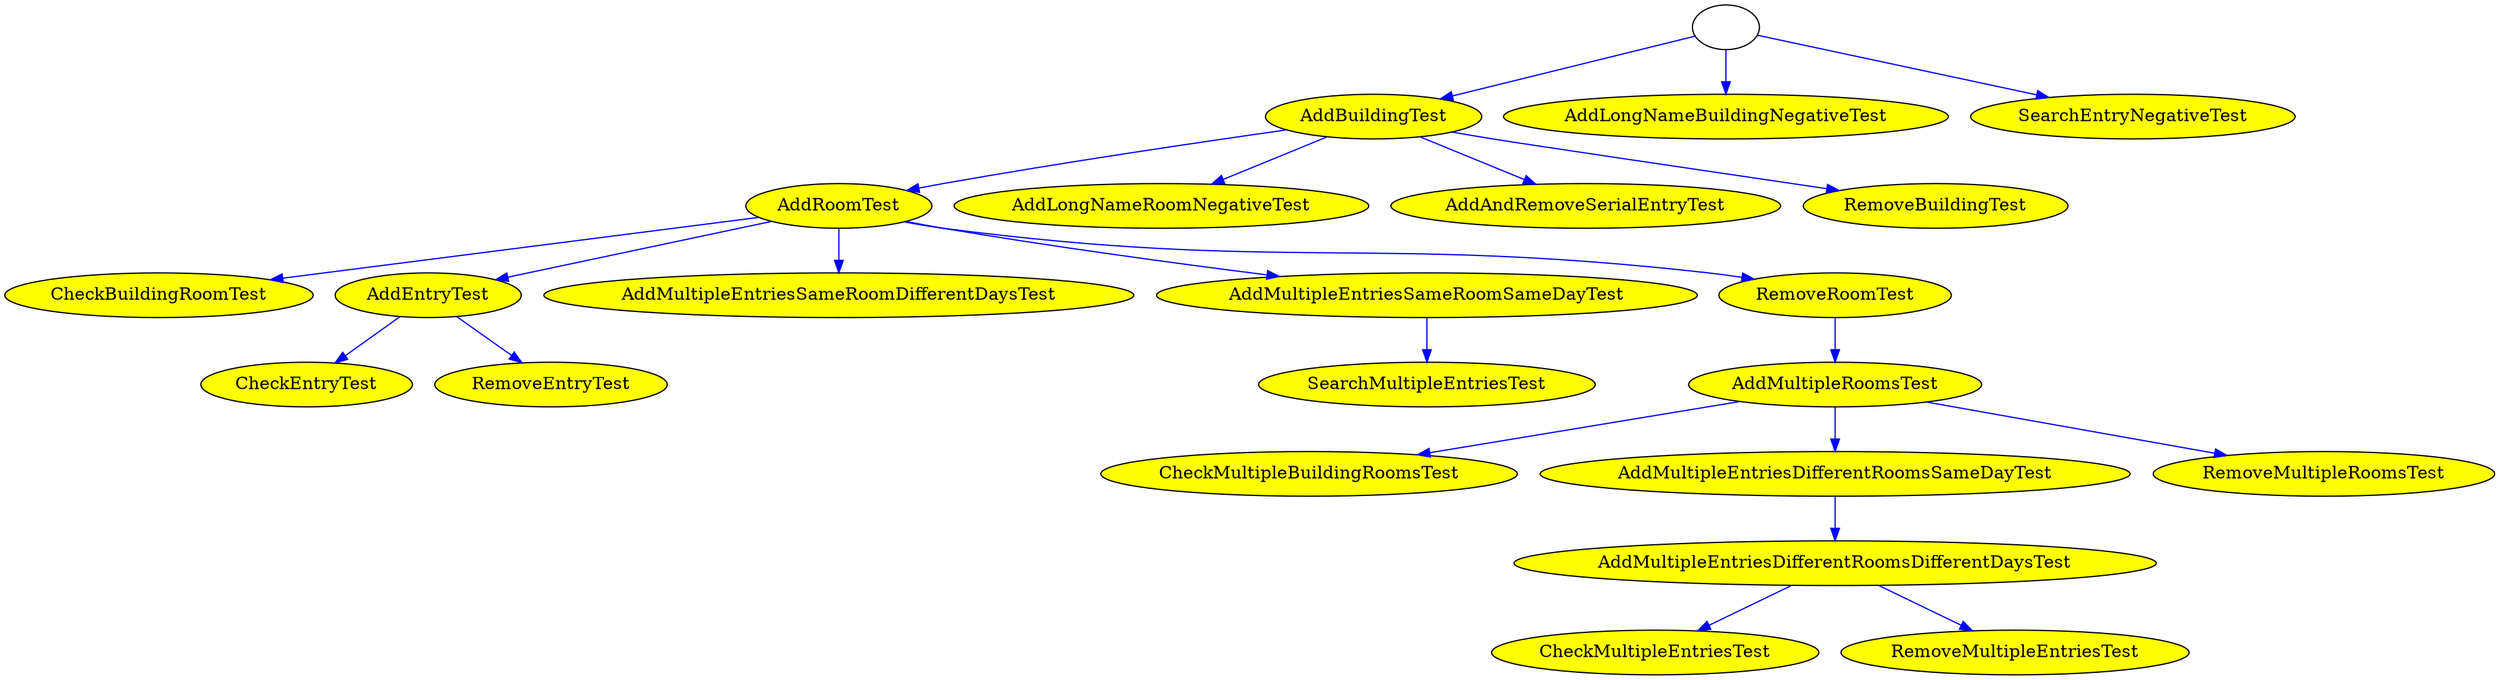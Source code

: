strict digraph G {
root_925284253 [ label="" color = "black" ];
AddBuildingTest_1834264394 [ label="AddBuildingTest"fillcolor="yellow" style="filled" fontcolor="black" ];
AddLongNameBuildingNegativeTest_1731906177 [ label="AddLongNameBuildingNegativeTest"fillcolor="yellow" style="filled" fontcolor="black" ];
SearchEntryNegativeTest_1307059155 [ label="SearchEntryNegativeTest"fillcolor="yellow" style="filled" fontcolor="black" ];
AddRoomTest_699624521 [ label="AddRoomTest"fillcolor="yellow" style="filled" fontcolor="black" ];
AddLongNameRoomNegativeTest_761461614 [ label="AddLongNameRoomNegativeTest"fillcolor="yellow" style="filled" fontcolor="black" ];
AddAndRemoveSerialEntryTest_1630456884 [ label="AddAndRemoveSerialEntryTest"fillcolor="yellow" style="filled" fontcolor="black" ];
RemoveBuildingTest_828410977 [ label="RemoveBuildingTest"fillcolor="yellow" style="filled" fontcolor="black" ];
CheckBuildingRoomTest_1444345278 [ label="CheckBuildingRoomTest"fillcolor="yellow" style="filled" fontcolor="black" ];
AddEntryTest_2090453015 [ label="AddEntryTest"fillcolor="yellow" style="filled" fontcolor="black" ];
AddMultipleEntriesSameRoomDifferentDaysTest_1886580783 [ label="AddMultipleEntriesSameRoomDifferentDaysTest"fillcolor="yellow" style="filled" fontcolor="black" ];
AddMultipleEntriesSameRoomSameDayTest_1440400566 [ label="AddMultipleEntriesSameRoomSameDayTest"fillcolor="yellow" style="filled" fontcolor="black" ];
RemoveRoomTest_434820572 [ label="RemoveRoomTest"fillcolor="yellow" style="filled" fontcolor="black" ];
CheckEntryTest_1212149297 [ label="CheckEntryTest"fillcolor="yellow" style="filled" fontcolor="black" ];
RemoveEntryTest_1660209905 [ label="RemoveEntryTest"fillcolor="yellow" style="filled" fontcolor="black" ];
SearchMultipleEntriesTest_1873692203 [ label="SearchMultipleEntriesTest"fillcolor="yellow" style="filled" fontcolor="black" ];
AddMultipleRoomsTest_1746373192 [ label="AddMultipleRoomsTest"fillcolor="yellow" style="filled" fontcolor="black" ];
CheckMultipleBuildingRoomsTest_1612931000 [ label="CheckMultipleBuildingRoomsTest"fillcolor="yellow" style="filled" fontcolor="black" ];
AddMultipleEntriesDifferentRoomsSameDayTest_452135901 [ label="AddMultipleEntriesDifferentRoomsSameDayTest"fillcolor="yellow" style="filled" fontcolor="black" ];
RemoveMultipleRoomsTest_132328043 [ label="RemoveMultipleRoomsTest"fillcolor="yellow" style="filled" fontcolor="black" ];
AddMultipleEntriesDifferentRoomsDifferentDaysTest_152803337 [ label="AddMultipleEntriesDifferentRoomsDifferentDaysTest"fillcolor="yellow" style="filled" fontcolor="black" ];
CheckMultipleEntriesTest_1039864144 [ label="CheckMultipleEntriesTest"fillcolor="yellow" style="filled" fontcolor="black" ];
RemoveMultipleEntriesTest_610692243 [ label="RemoveMultipleEntriesTest"fillcolor="yellow" style="filled" fontcolor="black" ];
  root_925284253 -> AddBuildingTest_1834264394 [ label="" color="blue" ];
  root_925284253 -> AddLongNameBuildingNegativeTest_1731906177 [ label="" color="blue" ];
  root_925284253 -> SearchEntryNegativeTest_1307059155 [ label="" color="blue" ];
  AddBuildingTest_1834264394 -> AddRoomTest_699624521 [ label="" color="blue" ];
  AddBuildingTest_1834264394 -> AddLongNameRoomNegativeTest_761461614 [ label="" color="blue" ];
  AddBuildingTest_1834264394 -> AddAndRemoveSerialEntryTest_1630456884 [ label="" color="blue" ];
  AddBuildingTest_1834264394 -> RemoveBuildingTest_828410977 [ label="" color="blue" ];
  AddRoomTest_699624521 -> CheckBuildingRoomTest_1444345278 [ label="" color="blue" ];
  AddRoomTest_699624521 -> AddEntryTest_2090453015 [ label="" color="blue" ];
  AddRoomTest_699624521 -> AddMultipleEntriesSameRoomDifferentDaysTest_1886580783 [ label="" color="blue" ];
  AddRoomTest_699624521 -> AddMultipleEntriesSameRoomSameDayTest_1440400566 [ label="" color="blue" ];
  AddRoomTest_699624521 -> RemoveRoomTest_434820572 [ label="" color="blue" ];
  AddEntryTest_2090453015 -> CheckEntryTest_1212149297 [ label="" color="blue" ];
  AddEntryTest_2090453015 -> RemoveEntryTest_1660209905 [ label="" color="blue" ];
  AddMultipleEntriesSameRoomSameDayTest_1440400566 -> SearchMultipleEntriesTest_1873692203 [ label="" color="blue" ];
  RemoveRoomTest_434820572 -> AddMultipleRoomsTest_1746373192 [ label="" color="blue" ];
  AddMultipleRoomsTest_1746373192 -> CheckMultipleBuildingRoomsTest_1612931000 [ label="" color="blue" ];
  AddMultipleRoomsTest_1746373192 -> AddMultipleEntriesDifferentRoomsSameDayTest_452135901 [ label="" color="blue" ];
  AddMultipleRoomsTest_1746373192 -> RemoveMultipleRoomsTest_132328043 [ label="" color="blue" ];
  AddMultipleEntriesDifferentRoomsSameDayTest_452135901 -> AddMultipleEntriesDifferentRoomsDifferentDaysTest_152803337 [ label="" color="blue" ];
  AddMultipleEntriesDifferentRoomsDifferentDaysTest_152803337 -> CheckMultipleEntriesTest_1039864144 [ label="" color="blue" ];
  AddMultipleEntriesDifferentRoomsDifferentDaysTest_152803337 -> RemoveMultipleEntriesTest_610692243 [ label="" color="blue" ];
}
